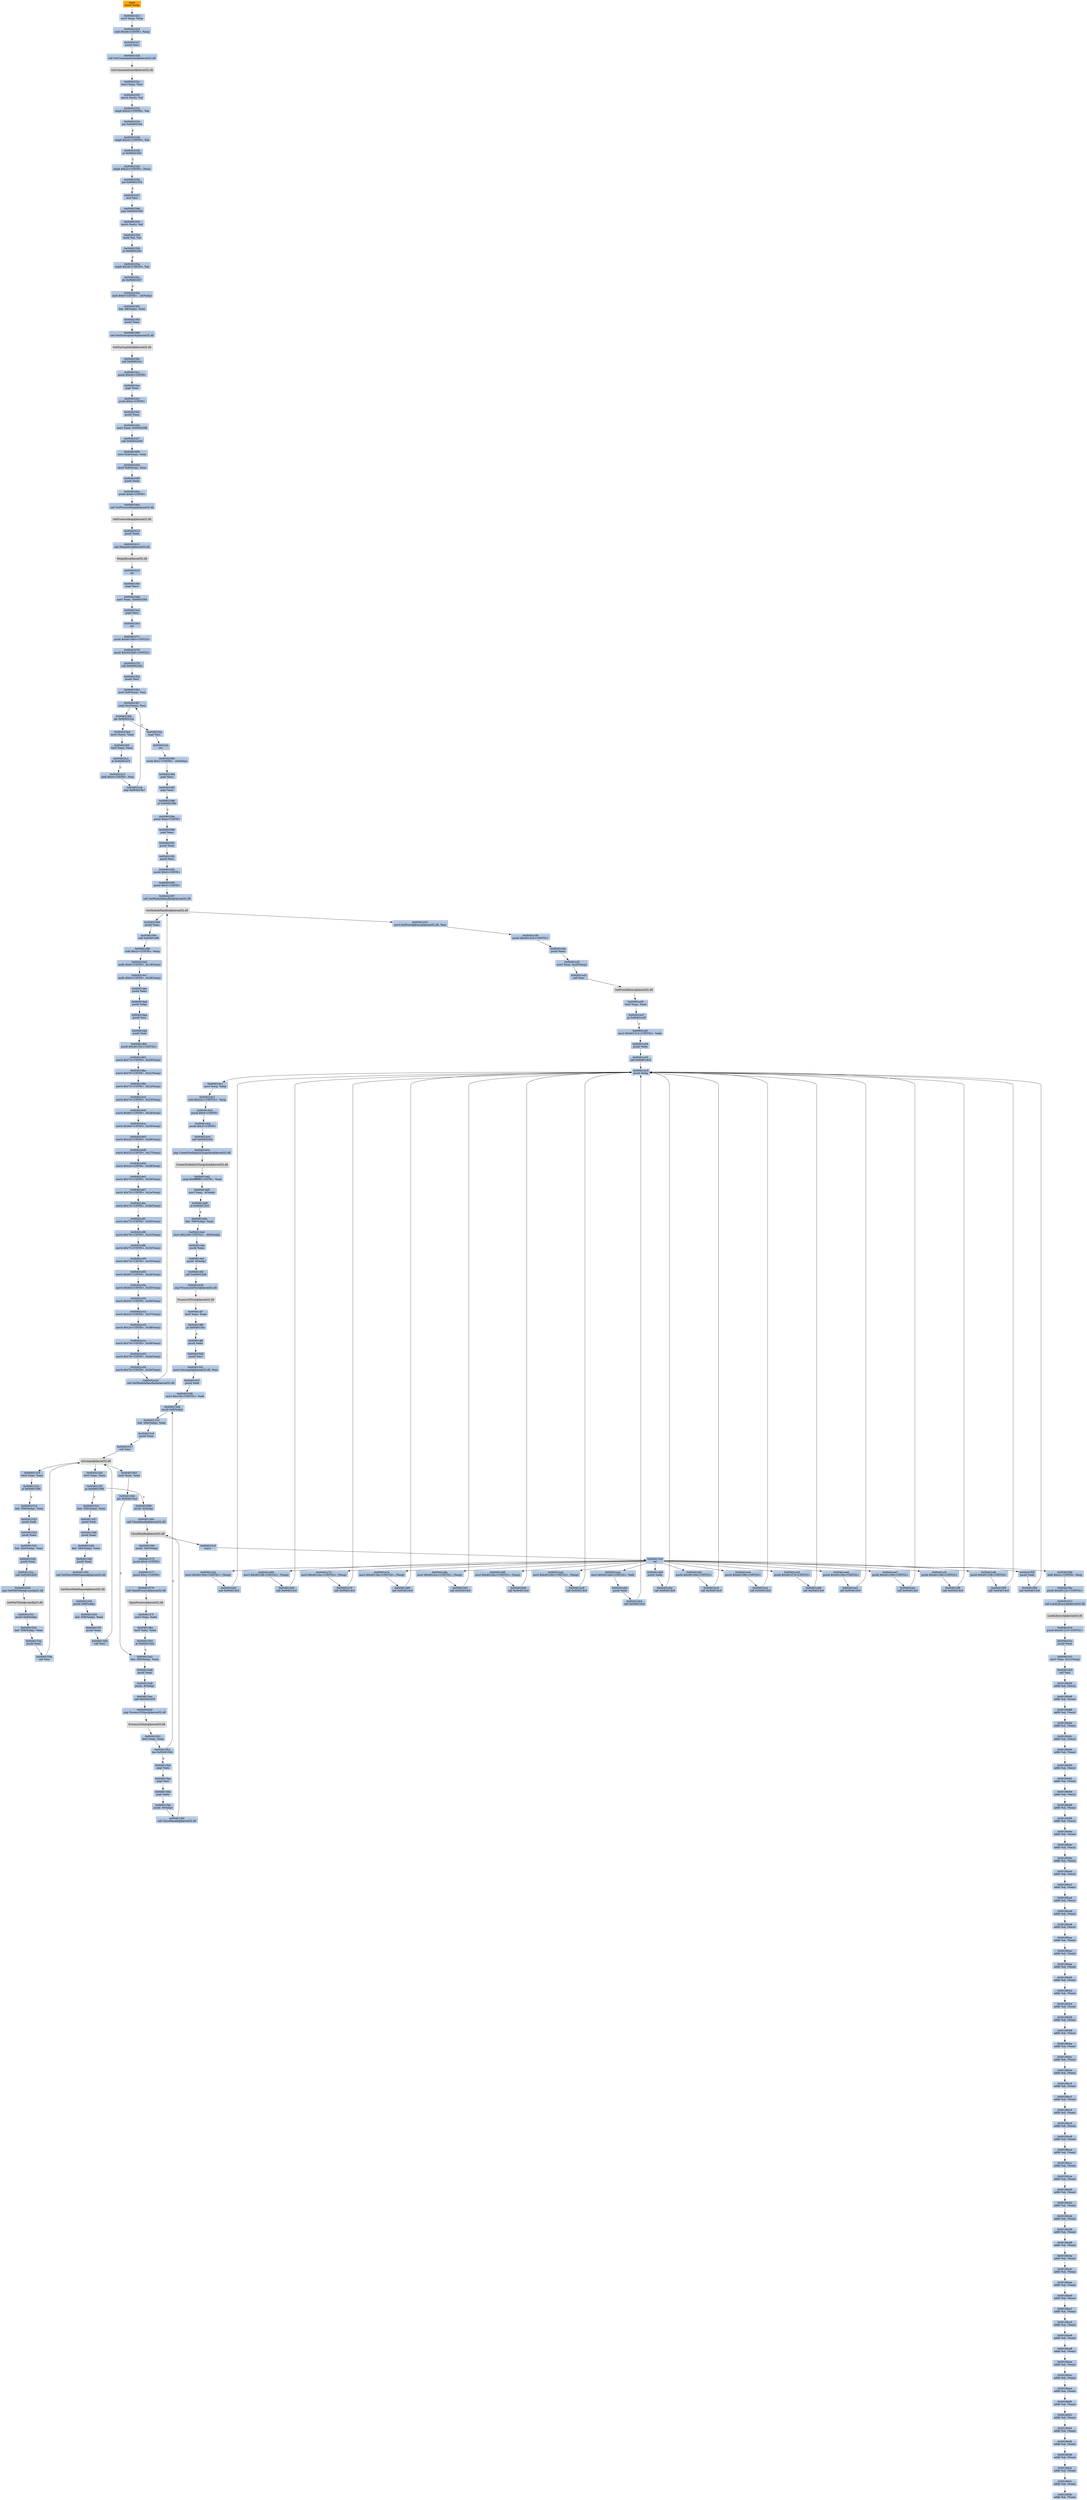 digraph G {
node[shape=rectangle,style=filled,fillcolor=lightsteelblue,color=lightsteelblue]
bgcolor="transparent"
a0x00402321pushl_ebp[label="start\npushl %ebp",fillcolor="orange",color="lightgrey"];
a0x00402322movl_esp_ebp[label="0x00402322\nmovl %esp, %ebp"];
a0x00402324subl_0x44UINT8_esp[label="0x00402324\nsubl $0x44<UINT8>, %esp"];
a0x00402327pushl_esi[label="0x00402327\npushl %esi"];
a0x00402328call_GetCommandLineA_kernel32_dll[label="0x00402328\ncall GetCommandLineA@kernel32.dll"];
GetCommandLineA_kernel32_dll[label="GetCommandLineA@kernel32.dll",fillcolor="lightgrey",color="lightgrey"];
a0x0040232emovl_eax_esi[label="0x0040232e\nmovl %eax, %esi"];
a0x00402330movb_esi__al[label="0x00402330\nmovb (%esi), %al"];
a0x00402332cmpb_0x22UINT8_al[label="0x00402332\ncmpb $0x22<UINT8>, %al"];
a0x00402334jne_0x0040234a[label="0x00402334\njne 0x0040234a"];
a0x00402336cmpb_0x22UINT8_al[label="0x00402336\ncmpb $0x22<UINT8>, %al"];
a0x00402338je_0x00402342[label="0x00402338\nje 0x00402342"];
a0x00402342cmpb_0x22UINT8_esi_[label="0x00402342\ncmpb $0x22<UINT8>, (%esi)"];
a0x00402345jne_0x00402354[label="0x00402345\njne 0x00402354"];
a0x00402347incl_esi[label="0x00402347\nincl %esi"];
a0x00402348jmp_0x00402354[label="0x00402348\njmp 0x00402354"];
a0x00402354movb_esi__al[label="0x00402354\nmovb (%esi), %al"];
a0x00402356testb_al_al[label="0x00402356\ntestb %al, %al"];
a0x00402358je_0x0040235e[label="0x00402358\nje 0x0040235e"];
a0x0040235acmpb_0x20UINT8_al[label="0x0040235a\ncmpb $0x20<UINT8>, %al"];
a0x0040235cjle_0x00402347[label="0x0040235c\njle 0x00402347"];
a0x0040235eandl_0x0UINT8__24ebp_[label="0x0040235e\nandl $0x0<UINT8>, -24(%ebp)"];
a0x00402362leal__68ebp__eax[label="0x00402362\nleal -68(%ebp), %eax"];
a0x00402365pushl_eax[label="0x00402365\npushl %eax"];
a0x00402366call_GetStartupInfoA_kernel32_dll[label="0x00402366\ncall GetStartupInfoA@kernel32.dll"];
GetStartupInfoA_kernel32_dll[label="GetStartupInfoA@kernel32.dll",fillcolor="lightgrey",color="lightgrey"];
a0x0040236ccall_0x004023cc[label="0x0040236c\ncall 0x004023cc"];
a0x004023ccpushl_0x20UINT8[label="0x004023cc\npushl $0x20<UINT8>"];
a0x004023cepopl_eax[label="0x004023ce\npopl %eax"];
a0x004023cfpushl_0x4UINT8[label="0x004023cf\npushl $0x4<UINT8>"];
a0x004023d1pushl_eax[label="0x004023d1\npushl %eax"];
a0x004023d2movl_eax_0x004025f8[label="0x004023d2\nmovl %eax, 0x004025f8"];
a0x004023d7call_0x00402400[label="0x004023d7\ncall 0x00402400"];
a0x00402400movl_0x4esp__eax[label="0x00402400\nmovl 0x4(%esp), %eax"];
a0x00402404imull_0x8esp__eax[label="0x00402404\nimull 0x8(%esp), %eax"];
a0x00402409pushl_eax[label="0x00402409\npushl %eax"];
a0x0040240apushl_0x8UINT8[label="0x0040240a\npushl $0x8<UINT8>"];
a0x0040240ccall_GetProcessHeap_kernel32_dll[label="0x0040240c\ncall GetProcessHeap@kernel32.dll"];
GetProcessHeap_kernel32_dll[label="GetProcessHeap@kernel32.dll",fillcolor="lightgrey",color="lightgrey"];
a0x00402412pushl_eax[label="0x00402412\npushl %eax"];
a0x00402413call_HeapAlloc_kernel32_dll[label="0x00402413\ncall HeapAlloc@kernel32.dll"];
HeapAlloc_kernel32_dll[label="HeapAlloc@kernel32.dll",fillcolor="lightgrey",color="lightgrey"];
a0x00402419ret[label="0x00402419\nret"];
a0x004023dcpopl_ecx[label="0x004023dc\npopl %ecx"];
a0x004023ddmovl_eax_0x004025f4[label="0x004023dd\nmovl %eax, 0x004025f4"];
a0x004023e2popl_ecx[label="0x004023e2\npopl %ecx"];
a0x004023e3ret[label="0x004023e3\nret"];
a0x00402371pushl_0x4010b0UINT32[label="0x00402371\npushl $0x4010b0<UINT32>"];
a0x00402376pushl_0x4010a8UINT32[label="0x00402376\npushl $0x4010a8<UINT32>"];
a0x0040237bcall_0x004023b2[label="0x0040237b\ncall 0x004023b2"];
a0x004023b2pushl_esi[label="0x004023b2\npushl %esi"];
a0x004023b3movl_0x8esp__esi[label="0x004023b3\nmovl 0x8(%esp), %esi"];
a0x004023b7cmpl_0xcesp__esi[label="0x004023b7\ncmpl 0xc(%esp), %esi"];
a0x004023bbjae_0x004023ca[label="0x004023bb\njae 0x004023ca"];
a0x004023bdmovl_esi__eax[label="0x004023bd\nmovl (%esi), %eax"];
a0x004023bftestl_eax_eax[label="0x004023bf\ntestl %eax, %eax"];
a0x004023c1je_0x004023c5[label="0x004023c1\nje 0x004023c5"];
a0x004023c5addl_0x4UINT8_esi[label="0x004023c5\naddl $0x4<UINT8>, %esi"];
a0x004023c8jmp_0x004023b7[label="0x004023c8\njmp 0x004023b7"];
a0x004023capopl_esi[label="0x004023ca\npopl %esi"];
a0x004023cbret[label="0x004023cb\nret"];
a0x00402380testb_0x1UINT8__24ebp_[label="0x00402380\ntestb $0x1<UINT8>, -24(%ebp)"];
a0x00402384popl_ecx[label="0x00402384\npopl %ecx"];
a0x00402385popl_ecx[label="0x00402385\npopl %ecx"];
a0x00402386je_0x0040238e[label="0x00402386\nje 0x0040238e"];
a0x0040238epushl_0xaUINT8[label="0x0040238e\npushl $0xa<UINT8>"];
a0x00402390popl_eax[label="0x00402390\npopl %eax"];
a0x00402391pushl_eax[label="0x00402391\npushl %eax"];
a0x00402392pushl_esi[label="0x00402392\npushl %esi"];
a0x00402393pushl_0x0UINT8[label="0x00402393\npushl $0x0<UINT8>"];
a0x00402395pushl_0x0UINT8[label="0x00402395\npushl $0x0<UINT8>"];
a0x00402397call_GetModuleHandleA_kernel32_dll[label="0x00402397\ncall GetModuleHandleA@kernel32.dll"];
GetModuleHandleA_kernel32_dll[label="GetModuleHandleA@kernel32.dll",fillcolor="lightgrey",color="lightgrey"];
a0x0040239dpushl_eax[label="0x0040239d\npushl %eax"];
a0x0040239ecall_0x00401d9f[label="0x0040239e\ncall 0x00401d9f"];
a0x00401d9fsubl_0x2cUINT8_esp[label="0x00401d9f\nsubl $0x2c<UINT8>, %esp"];
a0x00401da2andb_0x0UINT8_0x18esp_[label="0x00401da2\nandb $0x0<UINT8>, 0x18(%esp)"];
a0x00401da7andb_0x0UINT8_0x28esp_[label="0x00401da7\nandb $0x0<UINT8>, 0x28(%esp)"];
a0x00401dacpushl_ebx[label="0x00401dac\npushl %ebx"];
a0x00401dadpushl_ebp[label="0x00401dad\npushl %ebp"];
a0x00401daepushl_esi[label="0x00401dae\npushl %esi"];
a0x00401dafpushl_edi[label="0x00401daf\npushl %edi"];
a0x00401db0pushl_0x40133cUINT32[label="0x00401db0\npushl $0x40133c<UINT32>"];
a0x00401db5movb_0x73UINT8_0x20esp_[label="0x00401db5\nmovb $0x73<UINT8>, 0x20(%esp)"];
a0x00401dbamovb_0x79UINT8_0x21esp_[label="0x00401dba\nmovb $0x79<UINT8>, 0x21(%esp)"];
a0x00401dbfmovb_0x73UINT8_0x22esp_[label="0x00401dbf\nmovb $0x73<UINT8>, 0x22(%esp)"];
a0x00401dc4movb_0x74UINT8_0x23esp_[label="0x00401dc4\nmovb $0x74<UINT8>, 0x23(%esp)"];
a0x00401dc9movb_0x65UINT8_0x24esp_[label="0x00401dc9\nmovb $0x65<UINT8>, 0x24(%esp)"];
a0x00401dcemovb_0x6dUINT8_0x25esp_[label="0x00401dce\nmovb $0x6d<UINT8>, 0x25(%esp)"];
a0x00401dd3movb_0x34UINT8_0x26esp_[label="0x00401dd3\nmovb $0x34<UINT8>, 0x26(%esp)"];
a0x00401dd8movb_0x32UINT8_0x27esp_[label="0x00401dd8\nmovb $0x32<UINT8>, 0x27(%esp)"];
a0x00401dddmovb_0x2eUINT8_0x28esp_[label="0x00401ddd\nmovb $0x2e<UINT8>, 0x28(%esp)"];
a0x00401de2movb_0x74UINT8_0x29esp_[label="0x00401de2\nmovb $0x74<UINT8>, 0x29(%esp)"];
a0x00401de7movb_0x78UINT8_0x2aesp_[label="0x00401de7\nmovb $0x78<UINT8>, 0x2a(%esp)"];
a0x00401decmovb_0x74UINT8_0x2besp_[label="0x00401dec\nmovb $0x74<UINT8>, 0x2b(%esp)"];
a0x00401df1movb_0x73UINT8_0x30esp_[label="0x00401df1\nmovb $0x73<UINT8>, 0x30(%esp)"];
a0x00401df6movb_0x79UINT8_0x31esp_[label="0x00401df6\nmovb $0x79<UINT8>, 0x31(%esp)"];
a0x00401dfbmovb_0x73UINT8_0x32esp_[label="0x00401dfb\nmovb $0x73<UINT8>, 0x32(%esp)"];
a0x00401e00movb_0x74UINT8_0x33esp_[label="0x00401e00\nmovb $0x74<UINT8>, 0x33(%esp)"];
a0x00401e05movb_0x65UINT8_0x34esp_[label="0x00401e05\nmovb $0x65<UINT8>, 0x34(%esp)"];
a0x00401e0amovb_0x6dUINT8_0x35esp_[label="0x00401e0a\nmovb $0x6d<UINT8>, 0x35(%esp)"];
a0x00401e0fmovb_0x33UINT8_0x36esp_[label="0x00401e0f\nmovb $0x33<UINT8>, 0x36(%esp)"];
a0x00401e14movb_0x32UINT8_0x37esp_[label="0x00401e14\nmovb $0x32<UINT8>, 0x37(%esp)"];
a0x00401e19movb_0x2eUINT8_0x38esp_[label="0x00401e19\nmovb $0x2e<UINT8>, 0x38(%esp)"];
a0x00401e1emovb_0x74UINT8_0x39esp_[label="0x00401e1e\nmovb $0x74<UINT8>, 0x39(%esp)"];
a0x00401e23movb_0x78UINT8_0x3aesp_[label="0x00401e23\nmovb $0x78<UINT8>, 0x3a(%esp)"];
a0x00401e28movb_0x74UINT8_0x3besp_[label="0x00401e28\nmovb $0x74<UINT8>, 0x3b(%esp)"];
a0x00401e2dcall_GetModuleHandleA_kernel32_dll[label="0x00401e2d\ncall GetModuleHandleA@kernel32.dll"];
a0x00401e33movl_GetProcAddress_kernel32_dll_esi[label="0x00401e33\nmovl GetProcAddress@kernel32.dll, %esi"];
a0x00401e39pushl_0x401324UINT32[label="0x00401e39\npushl $0x401324<UINT32>"];
a0x00401e3epushl_eax[label="0x00401e3e\npushl %eax"];
a0x00401e3fmovl_eax_0x20esp_[label="0x00401e3f\nmovl %eax, 0x20(%esp)"];
a0x00401e43call_esi[label="0x00401e43\ncall %esi"];
GetProcAddress_kernel32_dll[label="GetProcAddress@kernel32.dll",fillcolor="lightgrey",color="lightgrey"];
a0x00401e45testl_eax_eax[label="0x00401e45\ntestl %eax, %eax"];
a0x00401e47je_0x00401e4f[label="0x00401e47\nje 0x00401e4f"];
a0x00401e4fmovl_0x401314UINT32_ebx[label="0x00401e4f\nmovl $0x401314<UINT32>, %ebx"];
a0x00401e54pushl_ebx[label="0x00401e54\npushl %ebx"];
a0x00401e55call_0x004014c0[label="0x00401e55\ncall 0x004014c0"];
a0x004014c0pushl_ebp[label="0x004014c0\npushl %ebp"];
a0x004014c1movl_esp_ebp[label="0x004014c1\nmovl %esp, %ebp"];
a0x004014c3subl_0x22cUINT32_esp[label="0x004014c3\nsubl $0x22c<UINT32>, %esp"];
a0x004014c9pushl_0x0UINT8[label="0x004014c9\npushl $0x0<UINT8>"];
a0x004014cbpushl_0x2UINT8[label="0x004014cb\npushl $0x2<UINT8>"];
a0x004014cdcall_0x0040243c[label="0x004014cd\ncall 0x0040243c"];
a0x0040243cjmp_CreateToolhelp32Snapshot_kernel32_dll[label="0x0040243c\njmp CreateToolhelp32Snapshot@kernel32.dll"];
CreateToolhelp32Snapshot_kernel32_dll[label="CreateToolhelp32Snapshot@kernel32.dll",fillcolor="lightgrey",color="lightgrey"];
a0x004014d2cmpl_0xffffffffUINT8_eax[label="0x004014d2\ncmpl $0xffffffff<UINT8>, %eax"];
a0x004014d5movl_eax__4ebp_[label="0x004014d5\nmovl %eax, -4(%ebp)"];
a0x004014d8je_0x004015c5[label="0x004014d8\nje 0x004015c5"];
a0x004014deleal__300ebp__eax[label="0x004014de\nleal -300(%ebp), %eax"];
a0x004014e4movl_0x128UINT32__300ebp_[label="0x004014e4\nmovl $0x128<UINT32>, -300(%ebp)"];
a0x004014eepushl_eax[label="0x004014ee\npushl %eax"];
a0x004014efpushl__4ebp_[label="0x004014ef\npushl -4(%ebp)"];
a0x004014f2call_0x00402436[label="0x004014f2\ncall 0x00402436"];
a0x00402436jmp_Process32First_kernel32_dll[label="0x00402436\njmp Process32First@kernel32.dll"];
Process32First_kernel32_dll[label="Process32First@kernel32.dll",fillcolor="lightgrey",color="lightgrey"];
a0x004014f7testl_eax_eax[label="0x004014f7\ntestl %eax, %eax"];
a0x004014f9je_0x004015bc[label="0x004014f9\nje 0x004015bc"];
a0x004014ffpushl_ebx[label="0x004014ff\npushl %ebx"];
a0x00401500pushl_esi[label="0x00401500\npushl %esi"];
a0x00401501movl_lstrcmpiA_kernel32_dll_esi[label="0x00401501\nmovl lstrcmpiA@kernel32.dll, %esi"];
a0x00401507pushl_edi[label="0x00401507\npushl %edi"];
a0x00401508movl_0x100UINT32_edi[label="0x00401508\nmovl $0x100<UINT32>, %edi"];
a0x0040150dpushl_0x8ebp_[label="0x0040150d\npushl 0x8(%ebp)"];
a0x00401510leal__264ebp__eax[label="0x00401510\nleal -264(%ebp), %eax"];
a0x00401516pushl_eax[label="0x00401516\npushl %eax"];
a0x00401517call_esi[label="0x00401517\ncall %esi"];
lstrcmpiA_kernel32_dll[label="lstrcmpiA@kernel32.dll",fillcolor="lightgrey",color="lightgrey"];
a0x00401519testl_eax_eax[label="0x00401519\ntestl %eax, %eax"];
a0x0040151bje_0x00401566[label="0x0040151b\nje 0x00401566"];
a0x0040151dleal__556ebp__eax[label="0x0040151d\nleal -556(%ebp), %eax"];
a0x00401523pushl_edi[label="0x00401523\npushl %edi"];
a0x00401524pushl_eax[label="0x00401524\npushl %eax"];
a0x00401525leal__264ebp__eax[label="0x00401525\nleal -264(%ebp), %eax"];
a0x0040152bpushl_eax[label="0x0040152b\npushl %eax"];
a0x0040152ccall_0x00402420[label="0x0040152c\ncall 0x00402420"];
a0x00402420jmp_GetFileTitleA_comdlg32_dll[label="0x00402420\njmp GetFileTitleA@comdlg32.dll"];
GetFileTitleA_comdlg32_dll[label="GetFileTitleA@comdlg32.dll",fillcolor="lightgrey",color="lightgrey"];
a0x00401531pushl_0x8ebp_[label="0x00401531\npushl 0x8(%ebp)"];
a0x00401534leal__556ebp__eax[label="0x00401534\nleal -556(%ebp), %eax"];
a0x0040153apushl_eax[label="0x0040153a\npushl %eax"];
a0x0040153bcall_esi[label="0x0040153b\ncall %esi"];
a0x0040153dtestl_eax_eax[label="0x0040153d\ntestl %eax, %eax"];
a0x0040153fje_0x00401566[label="0x0040153f\nje 0x00401566"];
a0x00401541leal__556ebp__eax[label="0x00401541\nleal -556(%ebp), %eax"];
a0x00401547pushl_edi[label="0x00401547\npushl %edi"];
a0x00401548pushl_eax[label="0x00401548\npushl %eax"];
a0x00401549leal__264ebp__eax[label="0x00401549\nleal -264(%ebp), %eax"];
a0x0040154fpushl_eax[label="0x0040154f\npushl %eax"];
a0x00401550call_GetShortPathNameA_kernel32_dll[label="0x00401550\ncall GetShortPathNameA@kernel32.dll"];
GetShortPathNameA_kernel32_dll[label="GetShortPathNameA@kernel32.dll",fillcolor="lightgrey",color="lightgrey"];
a0x00401556pushl_0x8ebp_[label="0x00401556\npushl 0x8(%ebp)"];
a0x00401559leal__556ebp__eax[label="0x00401559\nleal -556(%ebp), %eax"];
a0x0040155fpushl_eax[label="0x0040155f\npushl %eax"];
a0x00401560call_esi[label="0x00401560\ncall %esi"];
a0x00401562testl_eax_eax[label="0x00401562\ntestl %eax, %eax"];
a0x00401564jne_0x004015a2[label="0x00401564\njne 0x004015a2"];
a0x004015a2leal__300ebp__eax[label="0x004015a2\nleal -300(%ebp), %eax"];
a0x004015a8pushl_eax[label="0x004015a8\npushl %eax"];
a0x004015a9pushl__4ebp_[label="0x004015a9\npushl -4(%ebp)"];
a0x004015accall_0x00402430[label="0x004015ac\ncall 0x00402430"];
a0x00402430jmp_Process32Next_kernel32_dll[label="0x00402430\njmp Process32Next@kernel32.dll"];
Process32Next_kernel32_dll[label="Process32Next@kernel32.dll",fillcolor="lightgrey",color="lightgrey"];
a0x004015b1testl_eax_eax[label="0x004015b1\ntestl %eax, %eax"];
a0x004015b3jne_0x0040150d[label="0x004015b3\njne 0x0040150d"];
a0x004015b9popl_edi[label="0x004015b9\npopl %edi"];
a0x004015bapopl_esi[label="0x004015ba\npopl %esi"];
a0x004015bbpopl_ebx[label="0x004015bb\npopl %ebx"];
a0x004015bcpushl__4ebp_[label="0x004015bc\npushl -4(%ebp)"];
a0x004015bfcall_CloseHandle_kernel32_dll[label="0x004015bf\ncall CloseHandle@kernel32.dll"];
CloseHandle_kernel32_dll[label="CloseHandle@kernel32.dll",fillcolor="lightgrey",color="lightgrey"];
a0x004015c5leave_[label="0x004015c5\nleave "];
a0x004015c6ret[label="0x004015c6\nret"];
a0x00401e5amovl_0x401304UINT32_esp_[label="0x00401e5a\nmovl $0x401304<UINT32>, (%esp)"];
a0x00401e61call_0x004014c0[label="0x00401e61\ncall 0x004014c0"];
a0x00401e66movl_0x4012f8UINT32_esp_[label="0x00401e66\nmovl $0x4012f8<UINT32>, (%esp)"];
a0x00401e6dcall_0x004014c0[label="0x00401e6d\ncall 0x004014c0"];
a0x00401e72movl_0x4012ecUINT32_esp_[label="0x00401e72\nmovl $0x4012ec<UINT32>, (%esp)"];
a0x00401e79call_0x004014c0[label="0x00401e79\ncall 0x004014c0"];
a0x00401e7emovl_0x4012dcUINT32_esp_[label="0x00401e7e\nmovl $0x4012dc<UINT32>, (%esp)"];
a0x00401e85call_0x004014c0[label="0x00401e85\ncall 0x004014c0"];
a0x00401e8amovl_0x4012ccUINT32_esp_[label="0x00401e8a\nmovl $0x4012cc<UINT32>, (%esp)"];
a0x00401e91call_0x004014c0[label="0x00401e91\ncall 0x004014c0"];
a0x00401e96movl_0x4012bcUINT32_esp_[label="0x00401e96\nmovl $0x4012bc<UINT32>, (%esp)"];
a0x00401e9dcall_0x004014c0[label="0x00401e9d\ncall 0x004014c0"];
a0x00401ea2movl_0x4012b0UINT32_esp_[label="0x00401ea2\nmovl $0x4012b0<UINT32>, (%esp)"];
a0x00401ea9call_0x004014c0[label="0x00401ea9\ncall 0x004014c0"];
a0x00401eaemovl_0x4012a0UINT32_edi[label="0x00401eae\nmovl $0x4012a0<UINT32>, %edi"];
a0x00401eb3pushl_edi[label="0x00401eb3\npushl %edi"];
a0x00401eb4call_0x004014c0[label="0x00401eb4\ncall 0x004014c0"];
a0x00401eb9pushl_ebx[label="0x00401eb9\npushl %ebx"];
a0x00401ebacall_0x004014c0[label="0x00401eba\ncall 0x004014c0"];
a0x00401566pushl__4ebp_[label="0x00401566\npushl -4(%ebp)"];
a0x00401569call_CloseHandle_kernel32_dll[label="0x00401569\ncall CloseHandle@kernel32.dll"];
a0x0040156fpushl__292ebp_[label="0x0040156f\npushl -292(%ebp)"];
a0x00401575pushl_0x0UINT8[label="0x00401575\npushl $0x0<UINT8>"];
a0x00401577pushl_0x1UINT8[label="0x00401577\npushl $0x1<UINT8>"];
a0x00401579call_OpenProcess_kernel32_dll[label="0x00401579\ncall OpenProcess@kernel32.dll"];
OpenProcess_kernel32_dll[label="OpenProcess@kernel32.dll",fillcolor="lightgrey",color="lightgrey"];
a0x0040157fmovl_eax_ebx[label="0x0040157f\nmovl %eax, %ebx"];
a0x00401581testl_ebx_ebx[label="0x00401581\ntestl %ebx, %ebx"];
a0x00401583je_0x004015a2[label="0x00401583\nje 0x004015a2"];
a0x00401ebfpushl_0x401294UINT32[label="0x00401ebf\npushl $0x401294<UINT32>"];
a0x00401ec4call_0x004014c0[label="0x00401ec4\ncall 0x004014c0"];
a0x00401ec9pushl_0x401284UINT32[label="0x00401ec9\npushl $0x401284<UINT32>"];
a0x00401ececall_0x004014c0[label="0x00401ece\ncall 0x004014c0"];
a0x00401ed3pushl_0x401274UINT32[label="0x00401ed3\npushl $0x401274<UINT32>"];
a0x00401ed8call_0x004014c0[label="0x00401ed8\ncall 0x004014c0"];
a0x00401eddpushl_0x401264UINT32[label="0x00401edd\npushl $0x401264<UINT32>"];
a0x00401ee2call_0x004014c0[label="0x00401ee2\ncall 0x004014c0"];
a0x00401ee7pushl_0x401258UINT32[label="0x00401ee7\npushl $0x401258<UINT32>"];
a0x00401eeccall_0x004014c0[label="0x00401eec\ncall 0x004014c0"];
a0x00401ef1pushl_0x401248UINT32[label="0x00401ef1\npushl $0x401248<UINT32>"];
a0x00401ef6call_0x004014c0[label="0x00401ef6\ncall 0x004014c0"];
a0x00401efbpushl_0x401238UINT32[label="0x00401efb\npushl $0x401238<UINT32>"];
a0x00401f00call_0x004014c0[label="0x00401f00\ncall 0x004014c0"];
a0x00401f05pushl_edi[label="0x00401f05\npushl %edi"];
a0x00401f06call_0x004014c0[label="0x00401f06\ncall 0x004014c0"];
a0x00401f0baddl_0x2cUINT8_esp[label="0x00401f0b\naddl $0x2c<UINT8>, %esp"];
a0x00401f0epushl_0x40122cUINT32[label="0x00401f0e\npushl $0x40122c<UINT32>"];
a0x00401f13call_LoadLibraryA_kernel32_dll[label="0x00401f13\ncall LoadLibraryA@kernel32.dll"];
LoadLibraryA_kernel32_dll[label="LoadLibraryA@kernel32.dll",fillcolor="lightgrey",color="lightgrey"];
a0x00401f19pushl_0x401210UINT32[label="0x00401f19\npushl $0x401210<UINT32>"];
a0x00401f1epushl_eax[label="0x00401f1e\npushl %eax"];
a0x00401f1fmovl_eax_0x1cesp_[label="0x00401f1f\nmovl %eax, 0x1c(%esp)"];
a0x00401f23call_esi[label="0x00401f23\ncall %esi"];
a0x0018fc84addb_al_ecx_[label="0x0018fc84\naddb %al, (%ecx)"];
a0x0018fc86addb_al_eax_[label="0x0018fc86\naddb %al, (%eax)"];
a0x0018fc88addb_al_ecx_[label="0x0018fc88\naddb %al, (%ecx)"];
a0x0018fc8aaddb_al_eax_[label="0x0018fc8a\naddb %al, (%eax)"];
a0x0018fc8caddb_al_ecx_[label="0x0018fc8c\naddb %al, (%ecx)"];
a0x0018fc8eaddb_al_eax_[label="0x0018fc8e\naddb %al, (%eax)"];
a0x0018fc90addb_al_ecx_[label="0x0018fc90\naddb %al, (%ecx)"];
a0x0018fc92addb_al_eax_[label="0x0018fc92\naddb %al, (%eax)"];
a0x0018fc94addb_al_ecx_[label="0x0018fc94\naddb %al, (%ecx)"];
a0x0018fc96addb_al_eax_[label="0x0018fc96\naddb %al, (%eax)"];
a0x0018fc98addb_al_ecx_[label="0x0018fc98\naddb %al, (%ecx)"];
a0x0018fc9aaddb_al_eax_[label="0x0018fc9a\naddb %al, (%eax)"];
a0x0018fc9caddb_al_ecx_[label="0x0018fc9c\naddb %al, (%ecx)"];
a0x0018fc9eaddb_al_eax_[label="0x0018fc9e\naddb %al, (%eax)"];
a0x0018fca0addb_al_ecx_[label="0x0018fca0\naddb %al, (%ecx)"];
a0x0018fca2addb_al_eax_[label="0x0018fca2\naddb %al, (%eax)"];
a0x0018fca4addb_al_ecx_[label="0x0018fca4\naddb %al, (%ecx)"];
a0x0018fca6addb_al_eax_[label="0x0018fca6\naddb %al, (%eax)"];
a0x0018fca8addb_al_ecx_[label="0x0018fca8\naddb %al, (%ecx)"];
a0x0018fcaaaddb_al_eax_[label="0x0018fcaa\naddb %al, (%eax)"];
a0x0018fcacaddb_al_eax_[label="0x0018fcac\naddb %al, (%eax)"];
a0x0018fcaeaddb_al_eax_[label="0x0018fcae\naddb %al, (%eax)"];
a0x0018fcb0addb_al_eax_[label="0x0018fcb0\naddb %al, (%eax)"];
a0x0018fcb2addb_al_eax_[label="0x0018fcb2\naddb %al, (%eax)"];
a0x0018fcb4addb_al_eax_[label="0x0018fcb4\naddb %al, (%eax)"];
a0x0018fcb6addb_al_eax_[label="0x0018fcb6\naddb %al, (%eax)"];
a0x0018fcb8addb_al_eax_[label="0x0018fcb8\naddb %al, (%eax)"];
a0x0018fcbaaddb_al_eax_[label="0x0018fcba\naddb %al, (%eax)"];
a0x0018fcbcaddb_al_eax_[label="0x0018fcbc\naddb %al, (%eax)"];
a0x0018fcbeaddb_al_eax_[label="0x0018fcbe\naddb %al, (%eax)"];
a0x0018fcc0addb_al_eax_[label="0x0018fcc0\naddb %al, (%eax)"];
a0x0018fcc2addb_al_eax_[label="0x0018fcc2\naddb %al, (%eax)"];
a0x0018fcc4addb_al_eax_[label="0x0018fcc4\naddb %al, (%eax)"];
a0x0018fcc6addb_al_eax_[label="0x0018fcc6\naddb %al, (%eax)"];
a0x0018fcc8addb_al_eax_[label="0x0018fcc8\naddb %al, (%eax)"];
a0x0018fccaaddb_al_eax_[label="0x0018fcca\naddb %al, (%eax)"];
a0x0018fcccaddb_al_eax_[label="0x0018fccc\naddb %al, (%eax)"];
a0x0018fcceaddb_al_eax_[label="0x0018fcce\naddb %al, (%eax)"];
a0x0018fcd0addb_al_eax_[label="0x0018fcd0\naddb %al, (%eax)"];
a0x0018fcd2addb_al_eax_[label="0x0018fcd2\naddb %al, (%eax)"];
a0x0018fcd4addb_al_eax_[label="0x0018fcd4\naddb %al, (%eax)"];
a0x0018fcd6addb_al_eax_[label="0x0018fcd6\naddb %al, (%eax)"];
a0x0018fcd8addb_al_eax_[label="0x0018fcd8\naddb %al, (%eax)"];
a0x0018fcdaaddb_al_eax_[label="0x0018fcda\naddb %al, (%eax)"];
a0x0018fcdcaddb_al_eax_[label="0x0018fcdc\naddb %al, (%eax)"];
a0x0018fcdeaddb_al_eax_[label="0x0018fcde\naddb %al, (%eax)"];
a0x0018fce0addb_al_eax_[label="0x0018fce0\naddb %al, (%eax)"];
a0x0018fce2addb_al_eax_[label="0x0018fce2\naddb %al, (%eax)"];
a0x0018fce4addb_al_eax_[label="0x0018fce4\naddb %al, (%eax)"];
a0x0018fce6addb_al_eax_[label="0x0018fce6\naddb %al, (%eax)"];
a0x0018fce8addb_al_eax_[label="0x0018fce8\naddb %al, (%eax)"];
a0x0018fceaaddb_al_eax_[label="0x0018fcea\naddb %al, (%eax)"];
a0x0018fcecaddb_al_eax_[label="0x0018fcec\naddb %al, (%eax)"];
a0x0018fceeaddb_al_eax_[label="0x0018fcee\naddb %al, (%eax)"];
a0x0018fcf0addb_al_eax_[label="0x0018fcf0\naddb %al, (%eax)"];
a0x0018fcf2addb_al_eax_[label="0x0018fcf2\naddb %al, (%eax)"];
a0x0018fcf4addb_al_eax_[label="0x0018fcf4\naddb %al, (%eax)"];
a0x0018fcf6addb_al_eax_[label="0x0018fcf6\naddb %al, (%eax)"];
a0x0018fcf8addb_al_eax_[label="0x0018fcf8\naddb %al, (%eax)"];
a0x0018fcfaaddb_al_eax_[label="0x0018fcfa\naddb %al, (%eax)"];
a0x0018fcfcaddb_al_eax_[label="0x0018fcfc\naddb %al, (%eax)"];
a0x0018fcfeaddb_al_eax_[label="0x0018fcfe\naddb %al, (%eax)"];
a0x00402321pushl_ebp -> a0x00402322movl_esp_ebp [color="#000000"];
a0x00402322movl_esp_ebp -> a0x00402324subl_0x44UINT8_esp [color="#000000"];
a0x00402324subl_0x44UINT8_esp -> a0x00402327pushl_esi [color="#000000"];
a0x00402327pushl_esi -> a0x00402328call_GetCommandLineA_kernel32_dll [color="#000000"];
a0x00402328call_GetCommandLineA_kernel32_dll -> GetCommandLineA_kernel32_dll [color="#000000"];
GetCommandLineA_kernel32_dll -> a0x0040232emovl_eax_esi [color="#000000"];
a0x0040232emovl_eax_esi -> a0x00402330movb_esi__al [color="#000000"];
a0x00402330movb_esi__al -> a0x00402332cmpb_0x22UINT8_al [color="#000000"];
a0x00402332cmpb_0x22UINT8_al -> a0x00402334jne_0x0040234a [color="#000000"];
a0x00402334jne_0x0040234a -> a0x00402336cmpb_0x22UINT8_al [color="#000000",label="F"];
a0x00402336cmpb_0x22UINT8_al -> a0x00402338je_0x00402342 [color="#000000"];
a0x00402338je_0x00402342 -> a0x00402342cmpb_0x22UINT8_esi_ [color="#000000",label="T"];
a0x00402342cmpb_0x22UINT8_esi_ -> a0x00402345jne_0x00402354 [color="#000000"];
a0x00402345jne_0x00402354 -> a0x00402347incl_esi [color="#000000",label="F"];
a0x00402347incl_esi -> a0x00402348jmp_0x00402354 [color="#000000"];
a0x00402348jmp_0x00402354 -> a0x00402354movb_esi__al [color="#000000"];
a0x00402354movb_esi__al -> a0x00402356testb_al_al [color="#000000"];
a0x00402356testb_al_al -> a0x00402358je_0x0040235e [color="#000000"];
a0x00402358je_0x0040235e -> a0x0040235acmpb_0x20UINT8_al [color="#000000",label="F"];
a0x0040235acmpb_0x20UINT8_al -> a0x0040235cjle_0x00402347 [color="#000000"];
a0x0040235cjle_0x00402347 -> a0x0040235eandl_0x0UINT8__24ebp_ [color="#000000",label="F"];
a0x0040235eandl_0x0UINT8__24ebp_ -> a0x00402362leal__68ebp__eax [color="#000000"];
a0x00402362leal__68ebp__eax -> a0x00402365pushl_eax [color="#000000"];
a0x00402365pushl_eax -> a0x00402366call_GetStartupInfoA_kernel32_dll [color="#000000"];
a0x00402366call_GetStartupInfoA_kernel32_dll -> GetStartupInfoA_kernel32_dll [color="#000000"];
GetStartupInfoA_kernel32_dll -> a0x0040236ccall_0x004023cc [color="#000000"];
a0x0040236ccall_0x004023cc -> a0x004023ccpushl_0x20UINT8 [color="#000000"];
a0x004023ccpushl_0x20UINT8 -> a0x004023cepopl_eax [color="#000000"];
a0x004023cepopl_eax -> a0x004023cfpushl_0x4UINT8 [color="#000000"];
a0x004023cfpushl_0x4UINT8 -> a0x004023d1pushl_eax [color="#000000"];
a0x004023d1pushl_eax -> a0x004023d2movl_eax_0x004025f8 [color="#000000"];
a0x004023d2movl_eax_0x004025f8 -> a0x004023d7call_0x00402400 [color="#000000"];
a0x004023d7call_0x00402400 -> a0x00402400movl_0x4esp__eax [color="#000000"];
a0x00402400movl_0x4esp__eax -> a0x00402404imull_0x8esp__eax [color="#000000"];
a0x00402404imull_0x8esp__eax -> a0x00402409pushl_eax [color="#000000"];
a0x00402409pushl_eax -> a0x0040240apushl_0x8UINT8 [color="#000000"];
a0x0040240apushl_0x8UINT8 -> a0x0040240ccall_GetProcessHeap_kernel32_dll [color="#000000"];
a0x0040240ccall_GetProcessHeap_kernel32_dll -> GetProcessHeap_kernel32_dll [color="#000000"];
GetProcessHeap_kernel32_dll -> a0x00402412pushl_eax [color="#000000"];
a0x00402412pushl_eax -> a0x00402413call_HeapAlloc_kernel32_dll [color="#000000"];
a0x00402413call_HeapAlloc_kernel32_dll -> HeapAlloc_kernel32_dll [color="#000000"];
HeapAlloc_kernel32_dll -> a0x00402419ret [color="#000000"];
a0x00402419ret -> a0x004023dcpopl_ecx [color="#000000"];
a0x004023dcpopl_ecx -> a0x004023ddmovl_eax_0x004025f4 [color="#000000"];
a0x004023ddmovl_eax_0x004025f4 -> a0x004023e2popl_ecx [color="#000000"];
a0x004023e2popl_ecx -> a0x004023e3ret [color="#000000"];
a0x004023e3ret -> a0x00402371pushl_0x4010b0UINT32 [color="#000000"];
a0x00402371pushl_0x4010b0UINT32 -> a0x00402376pushl_0x4010a8UINT32 [color="#000000"];
a0x00402376pushl_0x4010a8UINT32 -> a0x0040237bcall_0x004023b2 [color="#000000"];
a0x0040237bcall_0x004023b2 -> a0x004023b2pushl_esi [color="#000000"];
a0x004023b2pushl_esi -> a0x004023b3movl_0x8esp__esi [color="#000000"];
a0x004023b3movl_0x8esp__esi -> a0x004023b7cmpl_0xcesp__esi [color="#000000"];
a0x004023b7cmpl_0xcesp__esi -> a0x004023bbjae_0x004023ca [color="#000000"];
a0x004023bbjae_0x004023ca -> a0x004023bdmovl_esi__eax [color="#000000",label="F"];
a0x004023bdmovl_esi__eax -> a0x004023bftestl_eax_eax [color="#000000"];
a0x004023bftestl_eax_eax -> a0x004023c1je_0x004023c5 [color="#000000"];
a0x004023c1je_0x004023c5 -> a0x004023c5addl_0x4UINT8_esi [color="#000000",label="T"];
a0x004023c5addl_0x4UINT8_esi -> a0x004023c8jmp_0x004023b7 [color="#000000"];
a0x004023c8jmp_0x004023b7 -> a0x004023b7cmpl_0xcesp__esi [color="#000000"];
a0x004023bbjae_0x004023ca -> a0x004023capopl_esi [color="#000000",label="T"];
a0x004023capopl_esi -> a0x004023cbret [color="#000000"];
a0x004023cbret -> a0x00402380testb_0x1UINT8__24ebp_ [color="#000000"];
a0x00402380testb_0x1UINT8__24ebp_ -> a0x00402384popl_ecx [color="#000000"];
a0x00402384popl_ecx -> a0x00402385popl_ecx [color="#000000"];
a0x00402385popl_ecx -> a0x00402386je_0x0040238e [color="#000000"];
a0x00402386je_0x0040238e -> a0x0040238epushl_0xaUINT8 [color="#000000",label="T"];
a0x0040238epushl_0xaUINT8 -> a0x00402390popl_eax [color="#000000"];
a0x00402390popl_eax -> a0x00402391pushl_eax [color="#000000"];
a0x00402391pushl_eax -> a0x00402392pushl_esi [color="#000000"];
a0x00402392pushl_esi -> a0x00402393pushl_0x0UINT8 [color="#000000"];
a0x00402393pushl_0x0UINT8 -> a0x00402395pushl_0x0UINT8 [color="#000000"];
a0x00402395pushl_0x0UINT8 -> a0x00402397call_GetModuleHandleA_kernel32_dll [color="#000000"];
a0x00402397call_GetModuleHandleA_kernel32_dll -> GetModuleHandleA_kernel32_dll [color="#000000"];
GetModuleHandleA_kernel32_dll -> a0x0040239dpushl_eax [color="#000000"];
a0x0040239dpushl_eax -> a0x0040239ecall_0x00401d9f [color="#000000"];
a0x0040239ecall_0x00401d9f -> a0x00401d9fsubl_0x2cUINT8_esp [color="#000000"];
a0x00401d9fsubl_0x2cUINT8_esp -> a0x00401da2andb_0x0UINT8_0x18esp_ [color="#000000"];
a0x00401da2andb_0x0UINT8_0x18esp_ -> a0x00401da7andb_0x0UINT8_0x28esp_ [color="#000000"];
a0x00401da7andb_0x0UINT8_0x28esp_ -> a0x00401dacpushl_ebx [color="#000000"];
a0x00401dacpushl_ebx -> a0x00401dadpushl_ebp [color="#000000"];
a0x00401dadpushl_ebp -> a0x00401daepushl_esi [color="#000000"];
a0x00401daepushl_esi -> a0x00401dafpushl_edi [color="#000000"];
a0x00401dafpushl_edi -> a0x00401db0pushl_0x40133cUINT32 [color="#000000"];
a0x00401db0pushl_0x40133cUINT32 -> a0x00401db5movb_0x73UINT8_0x20esp_ [color="#000000"];
a0x00401db5movb_0x73UINT8_0x20esp_ -> a0x00401dbamovb_0x79UINT8_0x21esp_ [color="#000000"];
a0x00401dbamovb_0x79UINT8_0x21esp_ -> a0x00401dbfmovb_0x73UINT8_0x22esp_ [color="#000000"];
a0x00401dbfmovb_0x73UINT8_0x22esp_ -> a0x00401dc4movb_0x74UINT8_0x23esp_ [color="#000000"];
a0x00401dc4movb_0x74UINT8_0x23esp_ -> a0x00401dc9movb_0x65UINT8_0x24esp_ [color="#000000"];
a0x00401dc9movb_0x65UINT8_0x24esp_ -> a0x00401dcemovb_0x6dUINT8_0x25esp_ [color="#000000"];
a0x00401dcemovb_0x6dUINT8_0x25esp_ -> a0x00401dd3movb_0x34UINT8_0x26esp_ [color="#000000"];
a0x00401dd3movb_0x34UINT8_0x26esp_ -> a0x00401dd8movb_0x32UINT8_0x27esp_ [color="#000000"];
a0x00401dd8movb_0x32UINT8_0x27esp_ -> a0x00401dddmovb_0x2eUINT8_0x28esp_ [color="#000000"];
a0x00401dddmovb_0x2eUINT8_0x28esp_ -> a0x00401de2movb_0x74UINT8_0x29esp_ [color="#000000"];
a0x00401de2movb_0x74UINT8_0x29esp_ -> a0x00401de7movb_0x78UINT8_0x2aesp_ [color="#000000"];
a0x00401de7movb_0x78UINT8_0x2aesp_ -> a0x00401decmovb_0x74UINT8_0x2besp_ [color="#000000"];
a0x00401decmovb_0x74UINT8_0x2besp_ -> a0x00401df1movb_0x73UINT8_0x30esp_ [color="#000000"];
a0x00401df1movb_0x73UINT8_0x30esp_ -> a0x00401df6movb_0x79UINT8_0x31esp_ [color="#000000"];
a0x00401df6movb_0x79UINT8_0x31esp_ -> a0x00401dfbmovb_0x73UINT8_0x32esp_ [color="#000000"];
a0x00401dfbmovb_0x73UINT8_0x32esp_ -> a0x00401e00movb_0x74UINT8_0x33esp_ [color="#000000"];
a0x00401e00movb_0x74UINT8_0x33esp_ -> a0x00401e05movb_0x65UINT8_0x34esp_ [color="#000000"];
a0x00401e05movb_0x65UINT8_0x34esp_ -> a0x00401e0amovb_0x6dUINT8_0x35esp_ [color="#000000"];
a0x00401e0amovb_0x6dUINT8_0x35esp_ -> a0x00401e0fmovb_0x33UINT8_0x36esp_ [color="#000000"];
a0x00401e0fmovb_0x33UINT8_0x36esp_ -> a0x00401e14movb_0x32UINT8_0x37esp_ [color="#000000"];
a0x00401e14movb_0x32UINT8_0x37esp_ -> a0x00401e19movb_0x2eUINT8_0x38esp_ [color="#000000"];
a0x00401e19movb_0x2eUINT8_0x38esp_ -> a0x00401e1emovb_0x74UINT8_0x39esp_ [color="#000000"];
a0x00401e1emovb_0x74UINT8_0x39esp_ -> a0x00401e23movb_0x78UINT8_0x3aesp_ [color="#000000"];
a0x00401e23movb_0x78UINT8_0x3aesp_ -> a0x00401e28movb_0x74UINT8_0x3besp_ [color="#000000"];
a0x00401e28movb_0x74UINT8_0x3besp_ -> a0x00401e2dcall_GetModuleHandleA_kernel32_dll [color="#000000"];
a0x00401e2dcall_GetModuleHandleA_kernel32_dll -> GetModuleHandleA_kernel32_dll [color="#000000"];
GetModuleHandleA_kernel32_dll -> a0x00401e33movl_GetProcAddress_kernel32_dll_esi [color="#000000"];
a0x00401e33movl_GetProcAddress_kernel32_dll_esi -> a0x00401e39pushl_0x401324UINT32 [color="#000000"];
a0x00401e39pushl_0x401324UINT32 -> a0x00401e3epushl_eax [color="#000000"];
a0x00401e3epushl_eax -> a0x00401e3fmovl_eax_0x20esp_ [color="#000000"];
a0x00401e3fmovl_eax_0x20esp_ -> a0x00401e43call_esi [color="#000000"];
a0x00401e43call_esi -> GetProcAddress_kernel32_dll [color="#000000"];
GetProcAddress_kernel32_dll -> a0x00401e45testl_eax_eax [color="#000000"];
a0x00401e45testl_eax_eax -> a0x00401e47je_0x00401e4f [color="#000000"];
a0x00401e47je_0x00401e4f -> a0x00401e4fmovl_0x401314UINT32_ebx [color="#000000",label="T"];
a0x00401e4fmovl_0x401314UINT32_ebx -> a0x00401e54pushl_ebx [color="#000000"];
a0x00401e54pushl_ebx -> a0x00401e55call_0x004014c0 [color="#000000"];
a0x00401e55call_0x004014c0 -> a0x004014c0pushl_ebp [color="#000000"];
a0x004014c0pushl_ebp -> a0x004014c1movl_esp_ebp [color="#000000"];
a0x004014c1movl_esp_ebp -> a0x004014c3subl_0x22cUINT32_esp [color="#000000"];
a0x004014c3subl_0x22cUINT32_esp -> a0x004014c9pushl_0x0UINT8 [color="#000000"];
a0x004014c9pushl_0x0UINT8 -> a0x004014cbpushl_0x2UINT8 [color="#000000"];
a0x004014cbpushl_0x2UINT8 -> a0x004014cdcall_0x0040243c [color="#000000"];
a0x004014cdcall_0x0040243c -> a0x0040243cjmp_CreateToolhelp32Snapshot_kernel32_dll [color="#000000"];
a0x0040243cjmp_CreateToolhelp32Snapshot_kernel32_dll -> CreateToolhelp32Snapshot_kernel32_dll [color="#000000"];
CreateToolhelp32Snapshot_kernel32_dll -> a0x004014d2cmpl_0xffffffffUINT8_eax [color="#000000"];
a0x004014d2cmpl_0xffffffffUINT8_eax -> a0x004014d5movl_eax__4ebp_ [color="#000000"];
a0x004014d5movl_eax__4ebp_ -> a0x004014d8je_0x004015c5 [color="#000000"];
a0x004014d8je_0x004015c5 -> a0x004014deleal__300ebp__eax [color="#000000",label="F"];
a0x004014deleal__300ebp__eax -> a0x004014e4movl_0x128UINT32__300ebp_ [color="#000000"];
a0x004014e4movl_0x128UINT32__300ebp_ -> a0x004014eepushl_eax [color="#000000"];
a0x004014eepushl_eax -> a0x004014efpushl__4ebp_ [color="#000000"];
a0x004014efpushl__4ebp_ -> a0x004014f2call_0x00402436 [color="#000000"];
a0x004014f2call_0x00402436 -> a0x00402436jmp_Process32First_kernel32_dll [color="#000000"];
a0x00402436jmp_Process32First_kernel32_dll -> Process32First_kernel32_dll [color="#000000"];
Process32First_kernel32_dll -> a0x004014f7testl_eax_eax [color="#000000"];
a0x004014f7testl_eax_eax -> a0x004014f9je_0x004015bc [color="#000000"];
a0x004014f9je_0x004015bc -> a0x004014ffpushl_ebx [color="#000000",label="F"];
a0x004014ffpushl_ebx -> a0x00401500pushl_esi [color="#000000"];
a0x00401500pushl_esi -> a0x00401501movl_lstrcmpiA_kernel32_dll_esi [color="#000000"];
a0x00401501movl_lstrcmpiA_kernel32_dll_esi -> a0x00401507pushl_edi [color="#000000"];
a0x00401507pushl_edi -> a0x00401508movl_0x100UINT32_edi [color="#000000"];
a0x00401508movl_0x100UINT32_edi -> a0x0040150dpushl_0x8ebp_ [color="#000000"];
a0x0040150dpushl_0x8ebp_ -> a0x00401510leal__264ebp__eax [color="#000000"];
a0x00401510leal__264ebp__eax -> a0x00401516pushl_eax [color="#000000"];
a0x00401516pushl_eax -> a0x00401517call_esi [color="#000000"];
a0x00401517call_esi -> lstrcmpiA_kernel32_dll [color="#000000"];
lstrcmpiA_kernel32_dll -> a0x00401519testl_eax_eax [color="#000000"];
a0x00401519testl_eax_eax -> a0x0040151bje_0x00401566 [color="#000000"];
a0x0040151bje_0x00401566 -> a0x0040151dleal__556ebp__eax [color="#000000",label="F"];
a0x0040151dleal__556ebp__eax -> a0x00401523pushl_edi [color="#000000"];
a0x00401523pushl_edi -> a0x00401524pushl_eax [color="#000000"];
a0x00401524pushl_eax -> a0x00401525leal__264ebp__eax [color="#000000"];
a0x00401525leal__264ebp__eax -> a0x0040152bpushl_eax [color="#000000"];
a0x0040152bpushl_eax -> a0x0040152ccall_0x00402420 [color="#000000"];
a0x0040152ccall_0x00402420 -> a0x00402420jmp_GetFileTitleA_comdlg32_dll [color="#000000"];
a0x00402420jmp_GetFileTitleA_comdlg32_dll -> GetFileTitleA_comdlg32_dll [color="#000000"];
GetFileTitleA_comdlg32_dll -> a0x00401531pushl_0x8ebp_ [color="#000000"];
a0x00401531pushl_0x8ebp_ -> a0x00401534leal__556ebp__eax [color="#000000"];
a0x00401534leal__556ebp__eax -> a0x0040153apushl_eax [color="#000000"];
a0x0040153apushl_eax -> a0x0040153bcall_esi [color="#000000"];
a0x0040153bcall_esi -> lstrcmpiA_kernel32_dll [color="#000000"];
lstrcmpiA_kernel32_dll -> a0x0040153dtestl_eax_eax [color="#000000"];
a0x0040153dtestl_eax_eax -> a0x0040153fje_0x00401566 [color="#000000"];
a0x0040153fje_0x00401566 -> a0x00401541leal__556ebp__eax [color="#000000",label="F"];
a0x00401541leal__556ebp__eax -> a0x00401547pushl_edi [color="#000000"];
a0x00401547pushl_edi -> a0x00401548pushl_eax [color="#000000"];
a0x00401548pushl_eax -> a0x00401549leal__264ebp__eax [color="#000000"];
a0x00401549leal__264ebp__eax -> a0x0040154fpushl_eax [color="#000000"];
a0x0040154fpushl_eax -> a0x00401550call_GetShortPathNameA_kernel32_dll [color="#000000"];
a0x00401550call_GetShortPathNameA_kernel32_dll -> GetShortPathNameA_kernel32_dll [color="#000000"];
GetShortPathNameA_kernel32_dll -> a0x00401556pushl_0x8ebp_ [color="#000000"];
a0x00401556pushl_0x8ebp_ -> a0x00401559leal__556ebp__eax [color="#000000"];
a0x00401559leal__556ebp__eax -> a0x0040155fpushl_eax [color="#000000"];
a0x0040155fpushl_eax -> a0x00401560call_esi [color="#000000"];
a0x00401560call_esi -> lstrcmpiA_kernel32_dll [color="#000000"];
lstrcmpiA_kernel32_dll -> a0x00401562testl_eax_eax [color="#000000"];
a0x00401562testl_eax_eax -> a0x00401564jne_0x004015a2 [color="#000000"];
a0x00401564jne_0x004015a2 -> a0x004015a2leal__300ebp__eax [color="#000000",label="T"];
a0x004015a2leal__300ebp__eax -> a0x004015a8pushl_eax [color="#000000"];
a0x004015a8pushl_eax -> a0x004015a9pushl__4ebp_ [color="#000000"];
a0x004015a9pushl__4ebp_ -> a0x004015accall_0x00402430 [color="#000000"];
a0x004015accall_0x00402430 -> a0x00402430jmp_Process32Next_kernel32_dll [color="#000000"];
a0x00402430jmp_Process32Next_kernel32_dll -> Process32Next_kernel32_dll [color="#000000"];
Process32Next_kernel32_dll -> a0x004015b1testl_eax_eax [color="#000000"];
a0x004015b1testl_eax_eax -> a0x004015b3jne_0x0040150d [color="#000000"];
a0x004015b3jne_0x0040150d -> a0x0040150dpushl_0x8ebp_ [color="#000000",label="T"];
a0x004015b3jne_0x0040150d -> a0x004015b9popl_edi [color="#000000",label="F"];
a0x004015b9popl_edi -> a0x004015bapopl_esi [color="#000000"];
a0x004015bapopl_esi -> a0x004015bbpopl_ebx [color="#000000"];
a0x004015bbpopl_ebx -> a0x004015bcpushl__4ebp_ [color="#000000"];
a0x004015bcpushl__4ebp_ -> a0x004015bfcall_CloseHandle_kernel32_dll [color="#000000"];
a0x004015bfcall_CloseHandle_kernel32_dll -> CloseHandle_kernel32_dll [color="#000000"];
CloseHandle_kernel32_dll -> a0x004015c5leave_ [color="#000000"];
a0x004015c5leave_ -> a0x004015c6ret [color="#000000"];
a0x004015c6ret -> a0x00401e5amovl_0x401304UINT32_esp_ [color="#000000"];
a0x00401e5amovl_0x401304UINT32_esp_ -> a0x00401e61call_0x004014c0 [color="#000000"];
a0x00401e61call_0x004014c0 -> a0x004014c0pushl_ebp [color="#000000"];
a0x004015c6ret -> a0x00401e66movl_0x4012f8UINT32_esp_ [color="#000000"];
a0x00401e66movl_0x4012f8UINT32_esp_ -> a0x00401e6dcall_0x004014c0 [color="#000000"];
a0x00401e6dcall_0x004014c0 -> a0x004014c0pushl_ebp [color="#000000"];
a0x004015c6ret -> a0x00401e72movl_0x4012ecUINT32_esp_ [color="#000000"];
a0x00401e72movl_0x4012ecUINT32_esp_ -> a0x00401e79call_0x004014c0 [color="#000000"];
a0x00401e79call_0x004014c0 -> a0x004014c0pushl_ebp [color="#000000"];
a0x004015c6ret -> a0x00401e7emovl_0x4012dcUINT32_esp_ [color="#000000"];
a0x00401e7emovl_0x4012dcUINT32_esp_ -> a0x00401e85call_0x004014c0 [color="#000000"];
a0x00401e85call_0x004014c0 -> a0x004014c0pushl_ebp [color="#000000"];
a0x004015c6ret -> a0x00401e8amovl_0x4012ccUINT32_esp_ [color="#000000"];
a0x00401e8amovl_0x4012ccUINT32_esp_ -> a0x00401e91call_0x004014c0 [color="#000000"];
a0x00401e91call_0x004014c0 -> a0x004014c0pushl_ebp [color="#000000"];
a0x004015c6ret -> a0x00401e96movl_0x4012bcUINT32_esp_ [color="#000000"];
a0x00401e96movl_0x4012bcUINT32_esp_ -> a0x00401e9dcall_0x004014c0 [color="#000000"];
a0x00401e9dcall_0x004014c0 -> a0x004014c0pushl_ebp [color="#000000"];
a0x004015c6ret -> a0x00401ea2movl_0x4012b0UINT32_esp_ [color="#000000"];
a0x00401ea2movl_0x4012b0UINT32_esp_ -> a0x00401ea9call_0x004014c0 [color="#000000"];
a0x00401ea9call_0x004014c0 -> a0x004014c0pushl_ebp [color="#000000"];
a0x004015c6ret -> a0x00401eaemovl_0x4012a0UINT32_edi [color="#000000"];
a0x00401eaemovl_0x4012a0UINT32_edi -> a0x00401eb3pushl_edi [color="#000000"];
a0x00401eb3pushl_edi -> a0x00401eb4call_0x004014c0 [color="#000000"];
a0x00401eb4call_0x004014c0 -> a0x004014c0pushl_ebp [color="#000000"];
a0x004015c6ret -> a0x00401eb9pushl_ebx [color="#000000"];
a0x00401eb9pushl_ebx -> a0x00401ebacall_0x004014c0 [color="#000000"];
a0x00401ebacall_0x004014c0 -> a0x004014c0pushl_ebp [color="#000000"];
a0x0040153fje_0x00401566 -> a0x00401566pushl__4ebp_ [color="#000000",label="T"];
a0x00401566pushl__4ebp_ -> a0x00401569call_CloseHandle_kernel32_dll [color="#000000"];
a0x00401569call_CloseHandle_kernel32_dll -> CloseHandle_kernel32_dll [color="#000000"];
CloseHandle_kernel32_dll -> a0x0040156fpushl__292ebp_ [color="#000000"];
a0x0040156fpushl__292ebp_ -> a0x00401575pushl_0x0UINT8 [color="#000000"];
a0x00401575pushl_0x0UINT8 -> a0x00401577pushl_0x1UINT8 [color="#000000"];
a0x00401577pushl_0x1UINT8 -> a0x00401579call_OpenProcess_kernel32_dll [color="#000000"];
a0x00401579call_OpenProcess_kernel32_dll -> OpenProcess_kernel32_dll [color="#000000"];
OpenProcess_kernel32_dll -> a0x0040157fmovl_eax_ebx [color="#000000"];
a0x0040157fmovl_eax_ebx -> a0x00401581testl_ebx_ebx [color="#000000"];
a0x00401581testl_ebx_ebx -> a0x00401583je_0x004015a2 [color="#000000"];
a0x00401583je_0x004015a2 -> a0x004015a2leal__300ebp__eax [color="#000000",label="T"];
a0x004015c6ret -> a0x00401ebfpushl_0x401294UINT32 [color="#000000"];
a0x00401ebfpushl_0x401294UINT32 -> a0x00401ec4call_0x004014c0 [color="#000000"];
a0x00401ec4call_0x004014c0 -> a0x004014c0pushl_ebp [color="#000000"];
a0x004015c6ret -> a0x00401ec9pushl_0x401284UINT32 [color="#000000"];
a0x00401ec9pushl_0x401284UINT32 -> a0x00401ececall_0x004014c0 [color="#000000"];
a0x00401ececall_0x004014c0 -> a0x004014c0pushl_ebp [color="#000000"];
a0x004015c6ret -> a0x00401ed3pushl_0x401274UINT32 [color="#000000"];
a0x00401ed3pushl_0x401274UINT32 -> a0x00401ed8call_0x004014c0 [color="#000000"];
a0x00401ed8call_0x004014c0 -> a0x004014c0pushl_ebp [color="#000000"];
a0x004015c6ret -> a0x00401eddpushl_0x401264UINT32 [color="#000000"];
a0x00401eddpushl_0x401264UINT32 -> a0x00401ee2call_0x004014c0 [color="#000000"];
a0x00401ee2call_0x004014c0 -> a0x004014c0pushl_ebp [color="#000000"];
a0x004015c6ret -> a0x00401ee7pushl_0x401258UINT32 [color="#000000"];
a0x00401ee7pushl_0x401258UINT32 -> a0x00401eeccall_0x004014c0 [color="#000000"];
a0x00401eeccall_0x004014c0 -> a0x004014c0pushl_ebp [color="#000000"];
a0x004015c6ret -> a0x00401ef1pushl_0x401248UINT32 [color="#000000"];
a0x00401ef1pushl_0x401248UINT32 -> a0x00401ef6call_0x004014c0 [color="#000000"];
a0x00401ef6call_0x004014c0 -> a0x004014c0pushl_ebp [color="#000000"];
a0x004015c6ret -> a0x00401efbpushl_0x401238UINT32 [color="#000000"];
a0x00401efbpushl_0x401238UINT32 -> a0x00401f00call_0x004014c0 [color="#000000"];
a0x00401f00call_0x004014c0 -> a0x004014c0pushl_ebp [color="#000000"];
a0x004015c6ret -> a0x00401f05pushl_edi [color="#000000"];
a0x00401f05pushl_edi -> a0x00401f06call_0x004014c0 [color="#000000"];
a0x00401f06call_0x004014c0 -> a0x004014c0pushl_ebp [color="#000000"];
a0x004015c6ret -> a0x00401f0baddl_0x2cUINT8_esp [color="#000000"];
a0x00401f0baddl_0x2cUINT8_esp -> a0x00401f0epushl_0x40122cUINT32 [color="#000000"];
a0x00401f0epushl_0x40122cUINT32 -> a0x00401f13call_LoadLibraryA_kernel32_dll [color="#000000"];
a0x00401f13call_LoadLibraryA_kernel32_dll -> LoadLibraryA_kernel32_dll [color="#000000"];
LoadLibraryA_kernel32_dll -> a0x00401f19pushl_0x401210UINT32 [color="#000000"];
a0x00401f19pushl_0x401210UINT32 -> a0x00401f1epushl_eax [color="#000000"];
a0x00401f1epushl_eax -> a0x00401f1fmovl_eax_0x1cesp_ [color="#000000"];
a0x00401f1fmovl_eax_0x1cesp_ -> a0x00401f23call_esi [color="#000000"];
a0x00401f23call_esi -> a0x0018fc84addb_al_ecx_ [color="#000000"];
a0x0018fc84addb_al_ecx_ -> a0x0018fc86addb_al_eax_ [color="#000000"];
a0x0018fc86addb_al_eax_ -> a0x0018fc88addb_al_ecx_ [color="#000000"];
a0x0018fc88addb_al_ecx_ -> a0x0018fc8aaddb_al_eax_ [color="#000000"];
a0x0018fc8aaddb_al_eax_ -> a0x0018fc8caddb_al_ecx_ [color="#000000"];
a0x0018fc8caddb_al_ecx_ -> a0x0018fc8eaddb_al_eax_ [color="#000000"];
a0x0018fc8eaddb_al_eax_ -> a0x0018fc90addb_al_ecx_ [color="#000000"];
a0x0018fc90addb_al_ecx_ -> a0x0018fc92addb_al_eax_ [color="#000000"];
a0x0018fc92addb_al_eax_ -> a0x0018fc94addb_al_ecx_ [color="#000000"];
a0x0018fc94addb_al_ecx_ -> a0x0018fc96addb_al_eax_ [color="#000000"];
a0x0018fc96addb_al_eax_ -> a0x0018fc98addb_al_ecx_ [color="#000000"];
a0x0018fc98addb_al_ecx_ -> a0x0018fc9aaddb_al_eax_ [color="#000000"];
a0x0018fc9aaddb_al_eax_ -> a0x0018fc9caddb_al_ecx_ [color="#000000"];
a0x0018fc9caddb_al_ecx_ -> a0x0018fc9eaddb_al_eax_ [color="#000000"];
a0x0018fc9eaddb_al_eax_ -> a0x0018fca0addb_al_ecx_ [color="#000000"];
a0x0018fca0addb_al_ecx_ -> a0x0018fca2addb_al_eax_ [color="#000000"];
a0x0018fca2addb_al_eax_ -> a0x0018fca4addb_al_ecx_ [color="#000000"];
a0x0018fca4addb_al_ecx_ -> a0x0018fca6addb_al_eax_ [color="#000000"];
a0x0018fca6addb_al_eax_ -> a0x0018fca8addb_al_ecx_ [color="#000000"];
a0x0018fca8addb_al_ecx_ -> a0x0018fcaaaddb_al_eax_ [color="#000000"];
a0x0018fcaaaddb_al_eax_ -> a0x0018fcacaddb_al_eax_ [color="#000000"];
a0x0018fcacaddb_al_eax_ -> a0x0018fcaeaddb_al_eax_ [color="#000000"];
a0x0018fcaeaddb_al_eax_ -> a0x0018fcb0addb_al_eax_ [color="#000000"];
a0x0018fcb0addb_al_eax_ -> a0x0018fcb2addb_al_eax_ [color="#000000"];
a0x0018fcb2addb_al_eax_ -> a0x0018fcb4addb_al_eax_ [color="#000000"];
a0x0018fcb4addb_al_eax_ -> a0x0018fcb6addb_al_eax_ [color="#000000"];
a0x0018fcb6addb_al_eax_ -> a0x0018fcb8addb_al_eax_ [color="#000000"];
a0x0018fcb8addb_al_eax_ -> a0x0018fcbaaddb_al_eax_ [color="#000000"];
a0x0018fcbaaddb_al_eax_ -> a0x0018fcbcaddb_al_eax_ [color="#000000"];
a0x0018fcbcaddb_al_eax_ -> a0x0018fcbeaddb_al_eax_ [color="#000000"];
a0x0018fcbeaddb_al_eax_ -> a0x0018fcc0addb_al_eax_ [color="#000000"];
a0x0018fcc0addb_al_eax_ -> a0x0018fcc2addb_al_eax_ [color="#000000"];
a0x0018fcc2addb_al_eax_ -> a0x0018fcc4addb_al_eax_ [color="#000000"];
a0x0018fcc4addb_al_eax_ -> a0x0018fcc6addb_al_eax_ [color="#000000"];
a0x0018fcc6addb_al_eax_ -> a0x0018fcc8addb_al_eax_ [color="#000000"];
a0x0018fcc8addb_al_eax_ -> a0x0018fccaaddb_al_eax_ [color="#000000"];
a0x0018fccaaddb_al_eax_ -> a0x0018fcccaddb_al_eax_ [color="#000000"];
a0x0018fcccaddb_al_eax_ -> a0x0018fcceaddb_al_eax_ [color="#000000"];
a0x0018fcceaddb_al_eax_ -> a0x0018fcd0addb_al_eax_ [color="#000000"];
a0x0018fcd0addb_al_eax_ -> a0x0018fcd2addb_al_eax_ [color="#000000"];
a0x0018fcd2addb_al_eax_ -> a0x0018fcd4addb_al_eax_ [color="#000000"];
a0x0018fcd4addb_al_eax_ -> a0x0018fcd6addb_al_eax_ [color="#000000"];
a0x0018fcd6addb_al_eax_ -> a0x0018fcd8addb_al_eax_ [color="#000000"];
a0x0018fcd8addb_al_eax_ -> a0x0018fcdaaddb_al_eax_ [color="#000000"];
a0x0018fcdaaddb_al_eax_ -> a0x0018fcdcaddb_al_eax_ [color="#000000"];
a0x0018fcdcaddb_al_eax_ -> a0x0018fcdeaddb_al_eax_ [color="#000000"];
a0x0018fcdeaddb_al_eax_ -> a0x0018fce0addb_al_eax_ [color="#000000"];
a0x0018fce0addb_al_eax_ -> a0x0018fce2addb_al_eax_ [color="#000000"];
a0x0018fce2addb_al_eax_ -> a0x0018fce4addb_al_eax_ [color="#000000"];
a0x0018fce4addb_al_eax_ -> a0x0018fce6addb_al_eax_ [color="#000000"];
a0x0018fce6addb_al_eax_ -> a0x0018fce8addb_al_eax_ [color="#000000"];
a0x0018fce8addb_al_eax_ -> a0x0018fceaaddb_al_eax_ [color="#000000"];
a0x0018fceaaddb_al_eax_ -> a0x0018fcecaddb_al_eax_ [color="#000000"];
a0x0018fcecaddb_al_eax_ -> a0x0018fceeaddb_al_eax_ [color="#000000"];
a0x0018fceeaddb_al_eax_ -> a0x0018fcf0addb_al_eax_ [color="#000000"];
a0x0018fcf0addb_al_eax_ -> a0x0018fcf2addb_al_eax_ [color="#000000"];
a0x0018fcf2addb_al_eax_ -> a0x0018fcf4addb_al_eax_ [color="#000000"];
a0x0018fcf4addb_al_eax_ -> a0x0018fcf6addb_al_eax_ [color="#000000"];
a0x0018fcf6addb_al_eax_ -> a0x0018fcf8addb_al_eax_ [color="#000000"];
a0x0018fcf8addb_al_eax_ -> a0x0018fcfaaddb_al_eax_ [color="#000000"];
a0x0018fcfaaddb_al_eax_ -> a0x0018fcfcaddb_al_eax_ [color="#000000"];
a0x0018fcfcaddb_al_eax_ -> a0x0018fcfeaddb_al_eax_ [color="#000000"];
}
